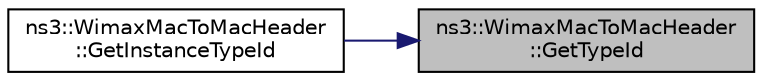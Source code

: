 digraph "ns3::WimaxMacToMacHeader::GetTypeId"
{
 // LATEX_PDF_SIZE
  edge [fontname="Helvetica",fontsize="10",labelfontname="Helvetica",labelfontsize="10"];
  node [fontname="Helvetica",fontsize="10",shape=record];
  rankdir="RL";
  Node1 [label="ns3::WimaxMacToMacHeader\l::GetTypeId",height=0.2,width=0.4,color="black", fillcolor="grey75", style="filled", fontcolor="black",tooltip="Get the type ID."];
  Node1 -> Node2 [dir="back",color="midnightblue",fontsize="10",style="solid",fontname="Helvetica"];
  Node2 [label="ns3::WimaxMacToMacHeader\l::GetInstanceTypeId",height=0.2,width=0.4,color="black", fillcolor="white", style="filled",URL="$classns3_1_1_wimax_mac_to_mac_header.html#a8e76dba53ec49f2b3c915a3b33c5ce89",tooltip="Get the most derived TypeId for this Object."];
}
